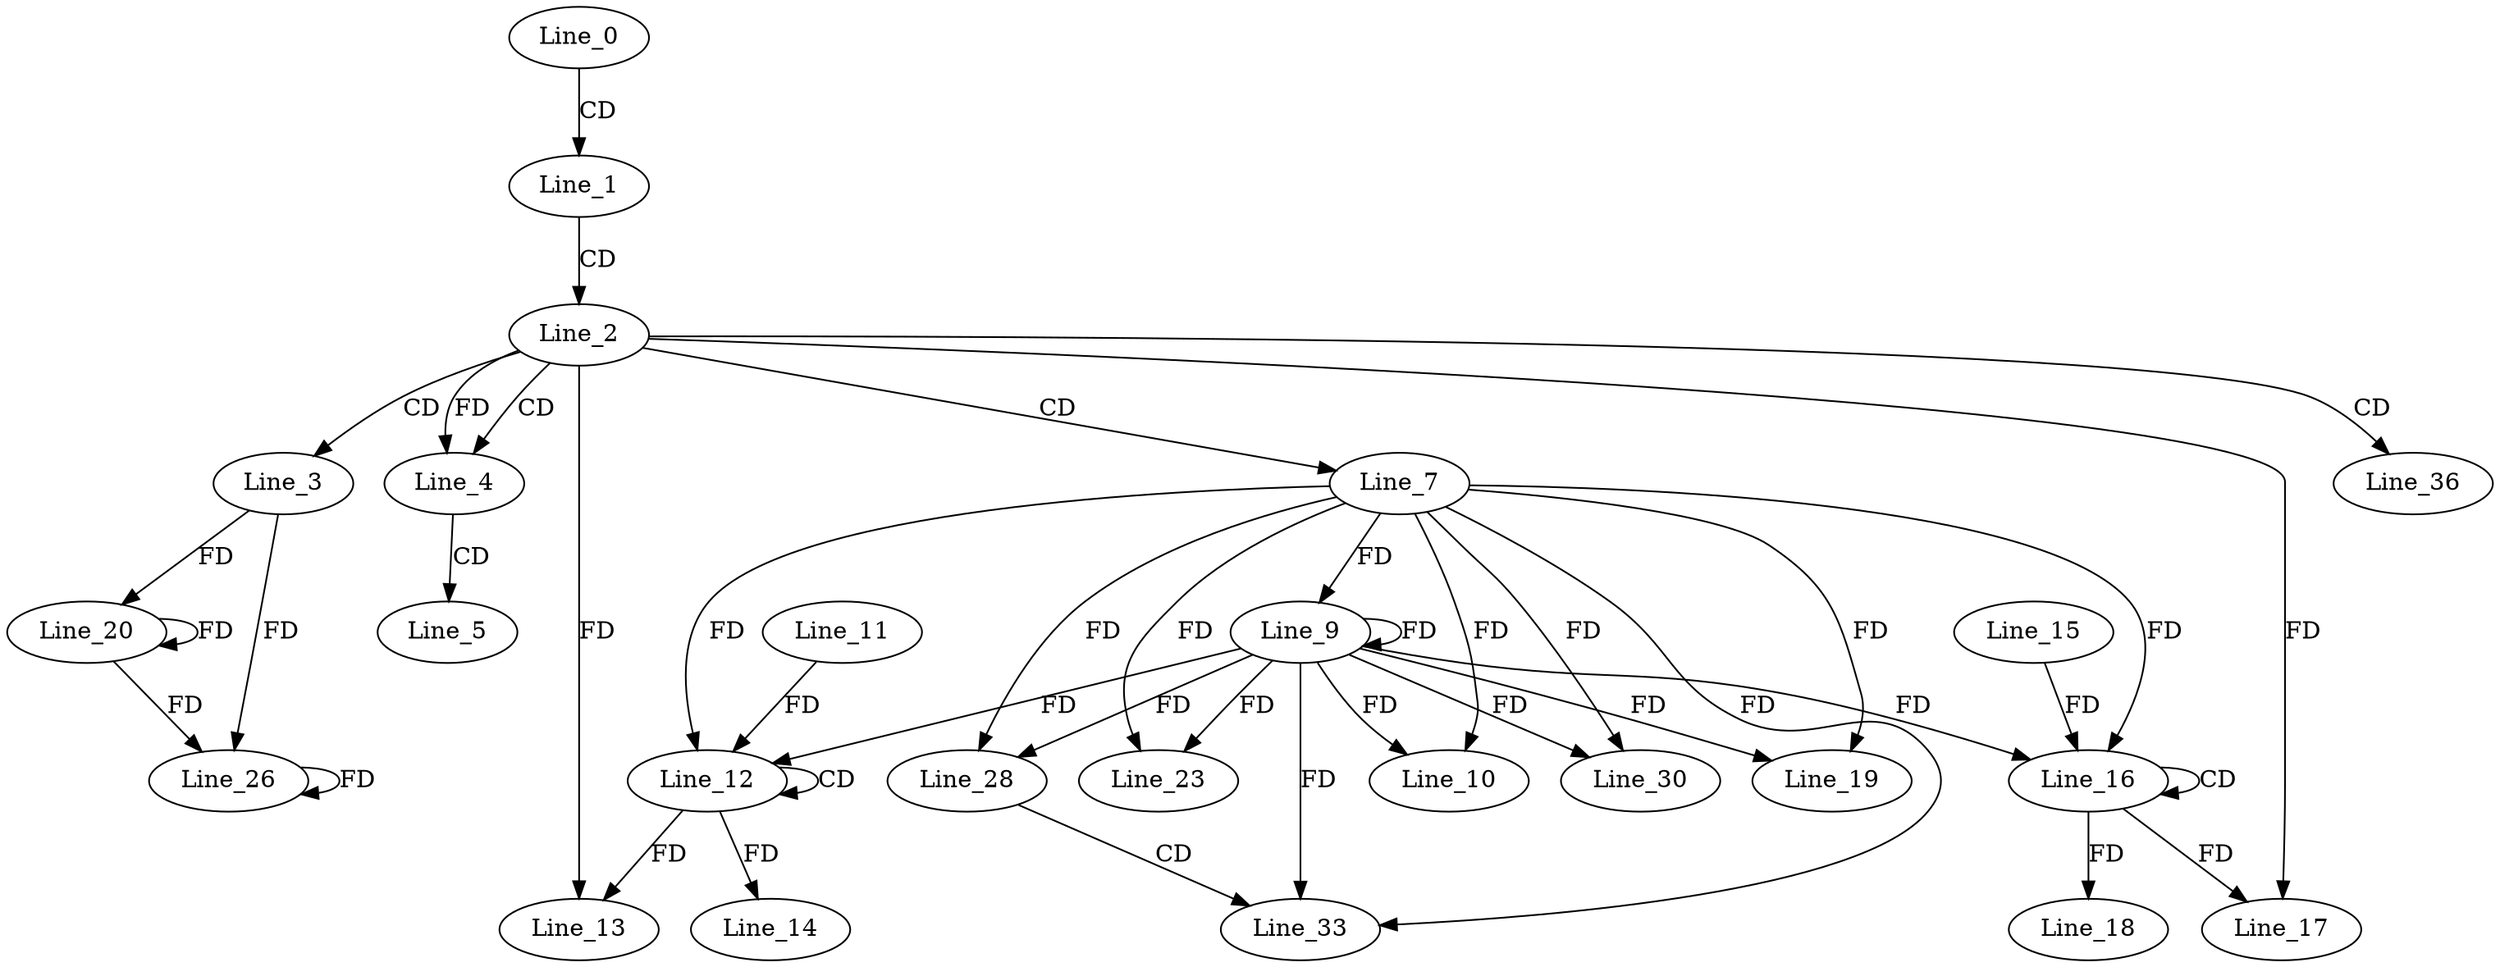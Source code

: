 digraph G {
  Line_0;
  Line_1;
  Line_2;
  Line_3;
  Line_4;
  Line_4;
  Line_5;
  Line_7;
  Line_9;
  Line_9;
  Line_10;
  Line_12;
  Line_12;
  Line_11;
  Line_13;
  Line_14;
  Line_16;
  Line_16;
  Line_15;
  Line_17;
  Line_18;
  Line_19;
  Line_20;
  Line_23;
  Line_26;
  Line_28;
  Line_30;
  Line_33;
  Line_36;
  Line_0 -> Line_1 [ label="CD" ];
  Line_1 -> Line_2 [ label="CD" ];
  Line_2 -> Line_3 [ label="CD" ];
  Line_2 -> Line_4 [ label="CD" ];
  Line_2 -> Line_4 [ label="FD" ];
  Line_4 -> Line_5 [ label="CD" ];
  Line_2 -> Line_7 [ label="CD" ];
  Line_7 -> Line_9 [ label="FD" ];
  Line_9 -> Line_9 [ label="FD" ];
  Line_7 -> Line_10 [ label="FD" ];
  Line_9 -> Line_10 [ label="FD" ];
  Line_12 -> Line_12 [ label="CD" ];
  Line_7 -> Line_12 [ label="FD" ];
  Line_9 -> Line_12 [ label="FD" ];
  Line_11 -> Line_12 [ label="FD" ];
  Line_12 -> Line_13 [ label="FD" ];
  Line_2 -> Line_13 [ label="FD" ];
  Line_12 -> Line_14 [ label="FD" ];
  Line_16 -> Line_16 [ label="CD" ];
  Line_7 -> Line_16 [ label="FD" ];
  Line_9 -> Line_16 [ label="FD" ];
  Line_15 -> Line_16 [ label="FD" ];
  Line_16 -> Line_17 [ label="FD" ];
  Line_2 -> Line_17 [ label="FD" ];
  Line_16 -> Line_18 [ label="FD" ];
  Line_7 -> Line_19 [ label="FD" ];
  Line_9 -> Line_19 [ label="FD" ];
  Line_3 -> Line_20 [ label="FD" ];
  Line_20 -> Line_20 [ label="FD" ];
  Line_7 -> Line_23 [ label="FD" ];
  Line_9 -> Line_23 [ label="FD" ];
  Line_3 -> Line_26 [ label="FD" ];
  Line_20 -> Line_26 [ label="FD" ];
  Line_26 -> Line_26 [ label="FD" ];
  Line_7 -> Line_28 [ label="FD" ];
  Line_9 -> Line_28 [ label="FD" ];
  Line_7 -> Line_30 [ label="FD" ];
  Line_9 -> Line_30 [ label="FD" ];
  Line_28 -> Line_33 [ label="CD" ];
  Line_7 -> Line_33 [ label="FD" ];
  Line_9 -> Line_33 [ label="FD" ];
  Line_2 -> Line_36 [ label="CD" ];
}
